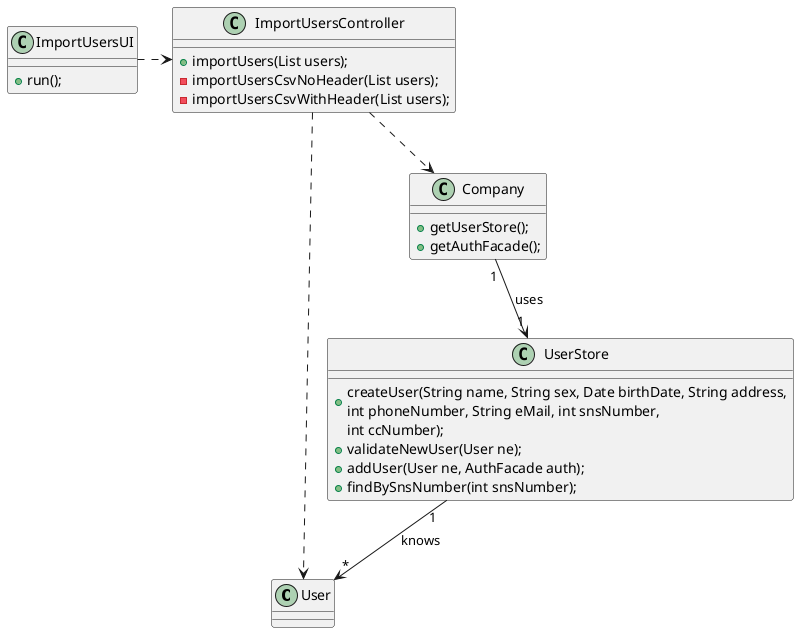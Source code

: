 @startuml
'https://plantuml.com/class-diagram

class User{

}

class Company{
+ getUserStore();
+ getAuthFacade();
}

class UserStore{
+ createUser(String name, String sex, Date birthDate, String address,\nint phoneNumber, String eMail, int snsNumber,
int ccNumber);
+ validateNewUser(User ne);
+ addUser(User ne, AuthFacade auth);
+ findBySnsNumber(int snsNumber);
}

class ImportUsersController{
+ importUsers(List users);
- importUsersCsvNoHeader(List users);
- importUsersCsvWithHeader(List users);
}

class ImportUsersUI{
+ run();
}

ImportUsersUI .> ImportUsersController
ImportUsersController ..> Company
ImportUsersController ..> User
Company"1" -->  "1"UserStore : uses
UserStore"1" --> "*"User : knows

@enduml